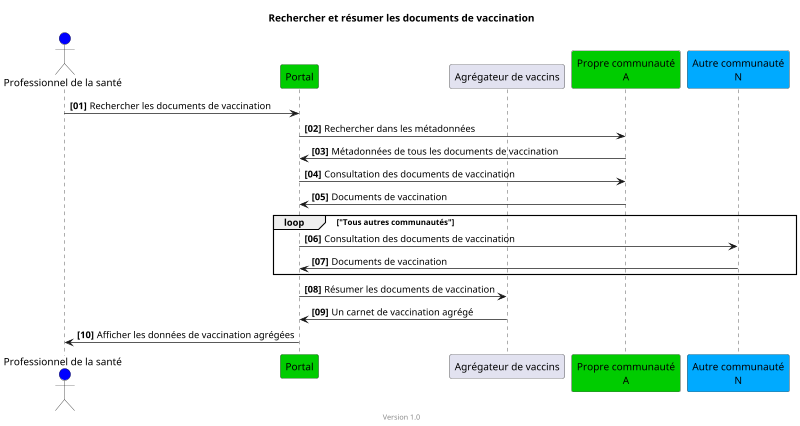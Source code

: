 @startuml
title Rechercher et résumer les documents de vaccination
footer Version 1.0
skinparam responseMessageBelowArrow true
scale max 800 width

actor "Professionnel de la santé" AS Docteur #blue
participant "Portal" #00CC00
participant "Agrégateur de vaccins"

participant "Propre communauté\nA" #00CC00

participant "Autre communauté\nN" #00aaff


autonumber "<b>[00]"
Docteur -> "Portal": Rechercher les documents de vaccination
"Portal" -> "Propre communauté\nA": Rechercher dans les métadonnées
"Propre communauté\nA" -> "Portal": Métadonnées de tous les documents de vaccination
"Portal" -> "Propre communauté\nA": Consultation des documents de vaccination
"Propre communauté\nA" -> "Portal": Documents de vaccination

loop "Tous autres communautés"
"Portal" -> "Autre communauté\nN": Consultation des documents de vaccination
"Autre communauté\nN" -> "Portal": Documents de vaccination
end

"Portal" -> "Agrégateur de vaccins": Résumer les documents de vaccination
"Agrégateur de vaccins" ->  "Portal": Un carnet de vaccination agrégé
"Portal" -> Docteur: Afficher les données de vaccination agrégées

@enduml
